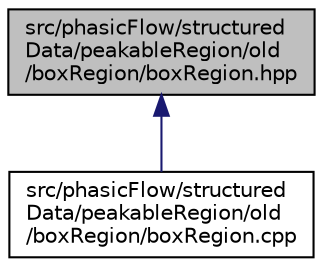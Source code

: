 digraph "src/phasicFlow/structuredData/peakableRegion/old/boxRegion/boxRegion.hpp"
{
 // LATEX_PDF_SIZE
  edge [fontname="Helvetica",fontsize="10",labelfontname="Helvetica",labelfontsize="10"];
  node [fontname="Helvetica",fontsize="10",shape=record];
  Node1 [label="src/phasicFlow/structured\lData/peakableRegion/old\l/boxRegion/boxRegion.hpp",height=0.2,width=0.4,color="black", fillcolor="grey75", style="filled", fontcolor="black",tooltip=" "];
  Node1 -> Node2 [dir="back",color="midnightblue",fontsize="10",style="solid",fontname="Helvetica"];
  Node2 [label="src/phasicFlow/structured\lData/peakableRegion/old\l/boxRegion/boxRegion.cpp",height=0.2,width=0.4,color="black", fillcolor="white", style="filled",URL="$boxRegion_8cpp.html",tooltip=" "];
}
